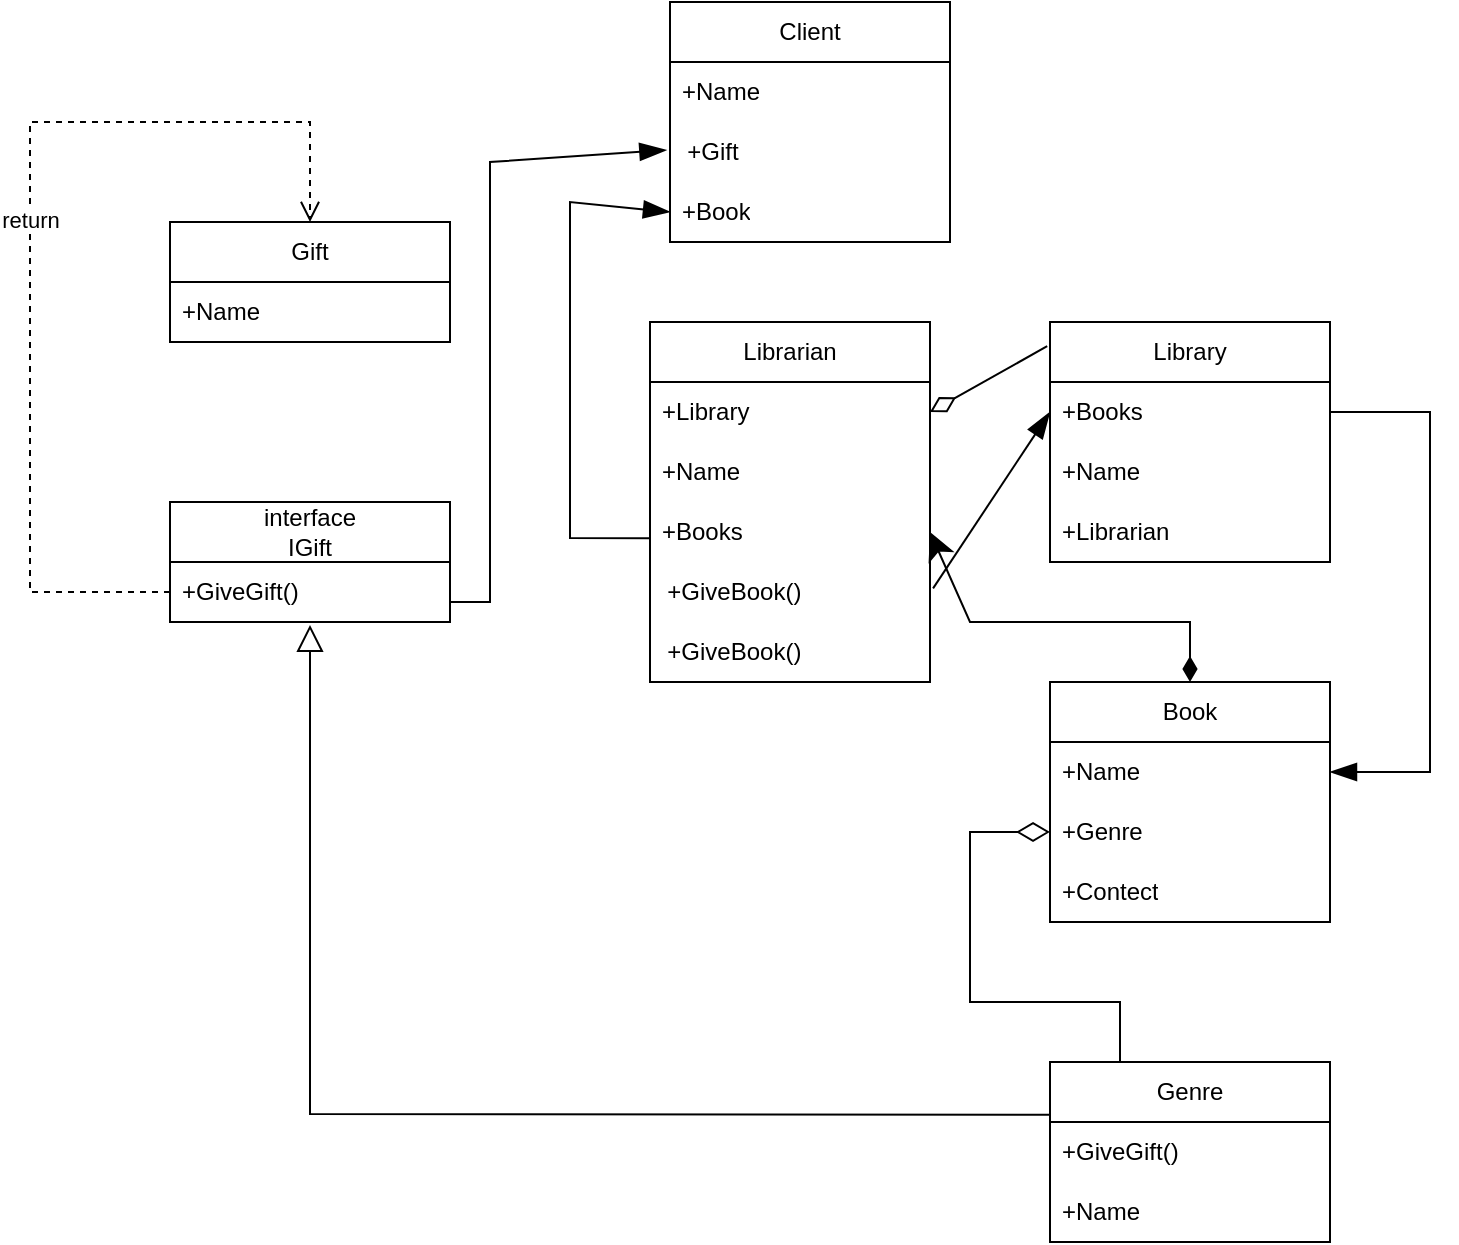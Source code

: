 <mxfile version="20.6.2" type="device"><diagram id="C5RBs43oDa-KdzZeNtuy" name="Page-1"><mxGraphModel dx="965" dy="620" grid="1" gridSize="10" guides="1" tooltips="1" connect="1" arrows="1" fold="1" page="1" pageScale="1" pageWidth="827" pageHeight="1169" math="0" shadow="0"><root><mxCell id="WIyWlLk6GJQsqaUBKTNV-0"/><mxCell id="WIyWlLk6GJQsqaUBKTNV-1" parent="WIyWlLk6GJQsqaUBKTNV-0"/><mxCell id="9zY1Xs7_TW2L8gMZqiwQ-46" value="Gift" style="swimlane;fontStyle=0;childLayout=stackLayout;horizontal=1;startSize=30;horizontalStack=0;resizeParent=1;resizeParentMax=0;resizeLast=0;collapsible=1;marginBottom=0;whiteSpace=wrap;html=1;" parent="WIyWlLk6GJQsqaUBKTNV-1" vertex="1"><mxGeometry x="130" y="130" width="140" height="60" as="geometry"/></mxCell><mxCell id="9zY1Xs7_TW2L8gMZqiwQ-47" value="+Name" style="text;strokeColor=none;fillColor=none;align=left;verticalAlign=middle;spacingLeft=4;spacingRight=4;overflow=hidden;points=[[0,0.5],[1,0.5]];portConstraint=eastwest;rotatable=0;whiteSpace=wrap;html=1;" parent="9zY1Xs7_TW2L8gMZqiwQ-46" vertex="1"><mxGeometry y="30" width="140" height="30" as="geometry"/></mxCell><mxCell id="9zY1Xs7_TW2L8gMZqiwQ-50" value="interface&lt;br&gt;IGift" style="swimlane;fontStyle=0;childLayout=stackLayout;horizontal=1;startSize=30;horizontalStack=0;resizeParent=1;resizeParentMax=0;resizeLast=0;collapsible=1;marginBottom=0;whiteSpace=wrap;html=1;" parent="WIyWlLk6GJQsqaUBKTNV-1" vertex="1"><mxGeometry x="130" y="270" width="140" height="60" as="geometry"/></mxCell><mxCell id="9zY1Xs7_TW2L8gMZqiwQ-51" value="+GiveGift()" style="text;strokeColor=none;fillColor=none;align=left;verticalAlign=middle;spacingLeft=4;spacingRight=4;overflow=hidden;points=[[0,0.5],[1,0.5]];portConstraint=eastwest;rotatable=0;whiteSpace=wrap;html=1;" parent="9zY1Xs7_TW2L8gMZqiwQ-50" vertex="1"><mxGeometry y="30" width="140" height="30" as="geometry"/></mxCell><mxCell id="9zY1Xs7_TW2L8gMZqiwQ-54" value="return" style="html=1;verticalAlign=bottom;endArrow=open;dashed=1;endSize=8;rounded=0;strokeWidth=1;entryX=0.5;entryY=0;entryDx=0;entryDy=0;" parent="WIyWlLk6GJQsqaUBKTNV-1" target="9zY1Xs7_TW2L8gMZqiwQ-46" edge="1"><mxGeometry relative="1" as="geometry"><mxPoint x="130" y="315" as="sourcePoint"/><mxPoint x="280" y="370" as="targetPoint"/><Array as="points"><mxPoint x="60" y="315"/><mxPoint x="60" y="175"/><mxPoint x="60" y="80"/><mxPoint x="200" y="80"/></Array></mxGeometry></mxCell><mxCell id="9zY1Xs7_TW2L8gMZqiwQ-55" value="Librarian" style="swimlane;fontStyle=0;childLayout=stackLayout;horizontal=1;startSize=30;horizontalStack=0;resizeParent=1;resizeParentMax=0;resizeLast=0;collapsible=1;marginBottom=0;whiteSpace=wrap;html=1;" parent="WIyWlLk6GJQsqaUBKTNV-1" vertex="1"><mxGeometry x="370" y="180" width="140" height="180" as="geometry"/></mxCell><mxCell id="9zY1Xs7_TW2L8gMZqiwQ-56" value="+Library" style="text;strokeColor=none;fillColor=none;align=left;verticalAlign=middle;spacingLeft=4;spacingRight=4;overflow=hidden;points=[[0,0.5],[1,0.5]];portConstraint=eastwest;rotatable=0;whiteSpace=wrap;html=1;" parent="9zY1Xs7_TW2L8gMZqiwQ-55" vertex="1"><mxGeometry y="30" width="140" height="30" as="geometry"/></mxCell><mxCell id="9zY1Xs7_TW2L8gMZqiwQ-85" value="" style="endArrow=blockThin;html=1;rounded=0;strokeWidth=1;endSize=11;exitX=1.011;exitY=0.439;exitDx=0;exitDy=0;exitPerimeter=0;endFill=1;entryX=0;entryY=0.5;entryDx=0;entryDy=0;" parent="9zY1Xs7_TW2L8gMZqiwQ-55" target="9zY1Xs7_TW2L8gMZqiwQ-79" edge="1"><mxGeometry width="50" height="50" relative="1" as="geometry"><mxPoint y="108.17" as="sourcePoint"/><mxPoint x="-40" y="-100" as="targetPoint"/><Array as="points"><mxPoint x="-40" y="108"/><mxPoint x="-40" y="-60"/></Array></mxGeometry></mxCell><mxCell id="9zY1Xs7_TW2L8gMZqiwQ-57" value="+Name" style="text;strokeColor=none;fillColor=none;align=left;verticalAlign=middle;spacingLeft=4;spacingRight=4;overflow=hidden;points=[[0,0.5],[1,0.5]];portConstraint=eastwest;rotatable=0;whiteSpace=wrap;html=1;" parent="9zY1Xs7_TW2L8gMZqiwQ-55" vertex="1"><mxGeometry y="60" width="140" height="30" as="geometry"/></mxCell><mxCell id="9zY1Xs7_TW2L8gMZqiwQ-58" value="+Books" style="text;strokeColor=none;fillColor=none;align=left;verticalAlign=middle;spacingLeft=4;spacingRight=4;overflow=hidden;points=[[0,0.5],[1,0.5]];portConstraint=eastwest;rotatable=0;whiteSpace=wrap;html=1;" parent="9zY1Xs7_TW2L8gMZqiwQ-55" vertex="1"><mxGeometry y="90" width="140" height="30" as="geometry"/></mxCell><mxCell id="9zY1Xs7_TW2L8gMZqiwQ-72" value="&amp;nbsp; +GiveBook()" style="text;html=1;align=left;verticalAlign=middle;resizable=0;points=[];autosize=1;strokeColor=none;fillColor=none;" parent="9zY1Xs7_TW2L8gMZqiwQ-55" vertex="1"><mxGeometry y="120" width="140" height="30" as="geometry"/></mxCell><mxCell id="9zY1Xs7_TW2L8gMZqiwQ-84" value="&amp;nbsp; +GiveBook()" style="text;html=1;align=left;verticalAlign=middle;resizable=0;points=[];autosize=1;strokeColor=none;fillColor=none;" parent="9zY1Xs7_TW2L8gMZqiwQ-55" vertex="1"><mxGeometry y="150" width="140" height="30" as="geometry"/></mxCell><mxCell id="9zY1Xs7_TW2L8gMZqiwQ-59" value="Library" style="swimlane;fontStyle=0;childLayout=stackLayout;horizontal=1;startSize=30;horizontalStack=0;resizeParent=1;resizeParentMax=0;resizeLast=0;collapsible=1;marginBottom=0;whiteSpace=wrap;html=1;" parent="WIyWlLk6GJQsqaUBKTNV-1" vertex="1"><mxGeometry x="570" y="180" width="140" height="120" as="geometry"/></mxCell><mxCell id="9zY1Xs7_TW2L8gMZqiwQ-60" value="+Books" style="text;strokeColor=none;fillColor=none;align=left;verticalAlign=middle;spacingLeft=4;spacingRight=4;overflow=hidden;points=[[0,0.5],[1,0.5]];portConstraint=eastwest;rotatable=0;whiteSpace=wrap;html=1;" parent="9zY1Xs7_TW2L8gMZqiwQ-59" vertex="1"><mxGeometry y="30" width="140" height="30" as="geometry"/></mxCell><mxCell id="9zY1Xs7_TW2L8gMZqiwQ-61" value="+Name" style="text;strokeColor=none;fillColor=none;align=left;verticalAlign=middle;spacingLeft=4;spacingRight=4;overflow=hidden;points=[[0,0.5],[1,0.5]];portConstraint=eastwest;rotatable=0;whiteSpace=wrap;html=1;" parent="9zY1Xs7_TW2L8gMZqiwQ-59" vertex="1"><mxGeometry y="60" width="140" height="30" as="geometry"/></mxCell><mxCell id="9zY1Xs7_TW2L8gMZqiwQ-62" value="+Librarian" style="text;strokeColor=none;fillColor=none;align=left;verticalAlign=middle;spacingLeft=4;spacingRight=4;overflow=hidden;points=[[0,0.5],[1,0.5]];portConstraint=eastwest;rotatable=0;whiteSpace=wrap;html=1;" parent="9zY1Xs7_TW2L8gMZqiwQ-59" vertex="1"><mxGeometry y="90" width="140" height="30" as="geometry"/></mxCell><mxCell id="9zY1Xs7_TW2L8gMZqiwQ-63" value="Book" style="swimlane;fontStyle=0;childLayout=stackLayout;horizontal=1;startSize=30;horizontalStack=0;resizeParent=1;resizeParentMax=0;resizeLast=0;collapsible=1;marginBottom=0;whiteSpace=wrap;html=1;" parent="WIyWlLk6GJQsqaUBKTNV-1" vertex="1"><mxGeometry x="570" y="360" width="140" height="120" as="geometry"/></mxCell><mxCell id="9zY1Xs7_TW2L8gMZqiwQ-64" value="+Name" style="text;strokeColor=none;fillColor=none;align=left;verticalAlign=middle;spacingLeft=4;spacingRight=4;overflow=hidden;points=[[0,0.5],[1,0.5]];portConstraint=eastwest;rotatable=0;whiteSpace=wrap;html=1;" parent="9zY1Xs7_TW2L8gMZqiwQ-63" vertex="1"><mxGeometry y="30" width="140" height="30" as="geometry"/></mxCell><mxCell id="9zY1Xs7_TW2L8gMZqiwQ-65" value="+Genre" style="text;strokeColor=none;fillColor=none;align=left;verticalAlign=middle;spacingLeft=4;spacingRight=4;overflow=hidden;points=[[0,0.5],[1,0.5]];portConstraint=eastwest;rotatable=0;whiteSpace=wrap;html=1;" parent="9zY1Xs7_TW2L8gMZqiwQ-63" vertex="1"><mxGeometry y="60" width="140" height="30" as="geometry"/></mxCell><mxCell id="9zY1Xs7_TW2L8gMZqiwQ-66" value="+Contect" style="text;strokeColor=none;fillColor=none;align=left;verticalAlign=middle;spacingLeft=4;spacingRight=4;overflow=hidden;points=[[0,0.5],[1,0.5]];portConstraint=eastwest;rotatable=0;whiteSpace=wrap;html=1;" parent="9zY1Xs7_TW2L8gMZqiwQ-63" vertex="1"><mxGeometry y="90" width="140" height="30" as="geometry"/></mxCell><mxCell id="9zY1Xs7_TW2L8gMZqiwQ-67" value="Genre" style="swimlane;fontStyle=0;childLayout=stackLayout;horizontal=1;startSize=30;horizontalStack=0;resizeParent=1;resizeParentMax=0;resizeLast=0;collapsible=1;marginBottom=0;whiteSpace=wrap;html=1;" parent="WIyWlLk6GJQsqaUBKTNV-1" vertex="1"><mxGeometry x="570" y="550" width="140" height="90" as="geometry"/></mxCell><mxCell id="9zY1Xs7_TW2L8gMZqiwQ-68" value="+GiveGift()" style="text;strokeColor=none;fillColor=none;align=left;verticalAlign=middle;spacingLeft=4;spacingRight=4;overflow=hidden;points=[[0,0.5],[1,0.5]];portConstraint=eastwest;rotatable=0;whiteSpace=wrap;html=1;" parent="9zY1Xs7_TW2L8gMZqiwQ-67" vertex="1"><mxGeometry y="30" width="140" height="30" as="geometry"/></mxCell><mxCell id="9zY1Xs7_TW2L8gMZqiwQ-69" value="+Name" style="text;strokeColor=none;fillColor=none;align=left;verticalAlign=middle;spacingLeft=4;spacingRight=4;overflow=hidden;points=[[0,0.5],[1,0.5]];portConstraint=eastwest;rotatable=0;whiteSpace=wrap;html=1;" parent="9zY1Xs7_TW2L8gMZqiwQ-67" vertex="1"><mxGeometry y="60" width="140" height="30" as="geometry"/></mxCell><mxCell id="9zY1Xs7_TW2L8gMZqiwQ-71" value="" style="endArrow=block;html=1;rounded=0;strokeWidth=1;endSize=11;exitX=0.002;exitY=-0.121;exitDx=0;exitDy=0;entryX=0.5;entryY=1.048;entryDx=0;entryDy=0;entryPerimeter=0;endFill=0;exitPerimeter=0;" parent="WIyWlLk6GJQsqaUBKTNV-1" source="9zY1Xs7_TW2L8gMZqiwQ-68" target="9zY1Xs7_TW2L8gMZqiwQ-51" edge="1"><mxGeometry width="50" height="50" relative="1" as="geometry"><mxPoint x="610" y="550" as="sourcePoint"/><mxPoint x="660" y="500" as="targetPoint"/><Array as="points"><mxPoint x="200" y="576"/></Array></mxGeometry></mxCell><mxCell id="9zY1Xs7_TW2L8gMZqiwQ-73" value="" style="endArrow=none;html=1;rounded=0;strokeWidth=1;endSize=11;entryX=-0.01;entryY=0.101;entryDx=0;entryDy=0;endFill=0;entryPerimeter=0;startArrow=diamondThin;startFill=0;startSize=12;" parent="WIyWlLk6GJQsqaUBKTNV-1" target="9zY1Xs7_TW2L8gMZqiwQ-59" edge="1"><mxGeometry width="50" height="50" relative="1" as="geometry"><mxPoint x="510" y="225" as="sourcePoint"/><mxPoint x="550" y="450" as="targetPoint"/></mxGeometry></mxCell><mxCell id="9zY1Xs7_TW2L8gMZqiwQ-74" value="" style="endArrow=blockThin;html=1;rounded=0;strokeWidth=1;endSize=11;exitX=1.011;exitY=0.439;exitDx=0;exitDy=0;exitPerimeter=0;entryX=0;entryY=0.5;entryDx=0;entryDy=0;endFill=1;" parent="WIyWlLk6GJQsqaUBKTNV-1" source="9zY1Xs7_TW2L8gMZqiwQ-72" target="9zY1Xs7_TW2L8gMZqiwQ-60" edge="1"><mxGeometry width="50" height="50" relative="1" as="geometry"><mxPoint x="520" y="350" as="sourcePoint"/><mxPoint x="570" y="300" as="targetPoint"/></mxGeometry></mxCell><mxCell id="9zY1Xs7_TW2L8gMZqiwQ-75" value="" style="endArrow=blockThin;html=1;rounded=0;strokeWidth=1;endSize=11;exitX=1;exitY=0.5;exitDx=0;exitDy=0;entryX=1;entryY=0.5;entryDx=0;entryDy=0;endFill=1;" parent="WIyWlLk6GJQsqaUBKTNV-1" source="9zY1Xs7_TW2L8gMZqiwQ-60" target="9zY1Xs7_TW2L8gMZqiwQ-64" edge="1"><mxGeometry width="50" height="50" relative="1" as="geometry"><mxPoint x="521.54" y="323.17" as="sourcePoint"/><mxPoint x="580.0" y="235" as="targetPoint"/><Array as="points"><mxPoint x="760" y="225"/><mxPoint x="760" y="405"/></Array></mxGeometry></mxCell><mxCell id="9zY1Xs7_TW2L8gMZqiwQ-76" value="" style="endArrow=none;html=1;rounded=0;strokeWidth=1;endSize=11;entryX=0.25;entryY=0;entryDx=0;entryDy=0;endFill=0;exitX=0;exitY=0.5;exitDx=0;exitDy=0;startArrow=diamondThin;startFill=0;startSize=14;" parent="WIyWlLk6GJQsqaUBKTNV-1" source="9zY1Xs7_TW2L8gMZqiwQ-65" target="9zY1Xs7_TW2L8gMZqiwQ-67" edge="1"><mxGeometry width="50" height="50" relative="1" as="geometry"><mxPoint x="520.0" y="235" as="sourcePoint"/><mxPoint x="578.6" y="202.12" as="targetPoint"/><Array as="points"><mxPoint x="530" y="435"/><mxPoint x="530" y="520"/><mxPoint x="605" y="520"/></Array></mxGeometry></mxCell><mxCell id="9zY1Xs7_TW2L8gMZqiwQ-77" value="Client" style="swimlane;fontStyle=0;childLayout=stackLayout;horizontal=1;startSize=30;horizontalStack=0;resizeParent=1;resizeParentMax=0;resizeLast=0;collapsible=1;marginBottom=0;whiteSpace=wrap;html=1;" parent="WIyWlLk6GJQsqaUBKTNV-1" vertex="1"><mxGeometry x="380" y="20" width="140" height="120" as="geometry"/></mxCell><mxCell id="9zY1Xs7_TW2L8gMZqiwQ-78" value="+Name" style="text;strokeColor=none;fillColor=none;align=left;verticalAlign=middle;spacingLeft=4;spacingRight=4;overflow=hidden;points=[[0,0.5],[1,0.5]];portConstraint=eastwest;rotatable=0;whiteSpace=wrap;html=1;" parent="9zY1Xs7_TW2L8gMZqiwQ-77" vertex="1"><mxGeometry y="30" width="140" height="30" as="geometry"/></mxCell><mxCell id="9zY1Xs7_TW2L8gMZqiwQ-81" value="&amp;nbsp; +Gift" style="text;html=1;align=left;verticalAlign=middle;resizable=0;points=[];autosize=1;strokeColor=none;fillColor=none;" parent="9zY1Xs7_TW2L8gMZqiwQ-77" vertex="1"><mxGeometry y="60" width="140" height="30" as="geometry"/></mxCell><mxCell id="9zY1Xs7_TW2L8gMZqiwQ-79" value="+Book" style="text;strokeColor=none;fillColor=none;align=left;verticalAlign=middle;spacingLeft=4;spacingRight=4;overflow=hidden;points=[[0,0.5],[1,0.5]];portConstraint=eastwest;rotatable=0;whiteSpace=wrap;html=1;" parent="9zY1Xs7_TW2L8gMZqiwQ-77" vertex="1"><mxGeometry y="90" width="140" height="30" as="geometry"/></mxCell><mxCell id="9zY1Xs7_TW2L8gMZqiwQ-82" value="" style="endArrow=blockThin;html=1;rounded=0;strokeWidth=1;endSize=11;entryX=-0.013;entryY=0.468;entryDx=0;entryDy=0;entryPerimeter=0;endFill=1;" parent="WIyWlLk6GJQsqaUBKTNV-1" target="9zY1Xs7_TW2L8gMZqiwQ-81" edge="1"><mxGeometry width="50" height="50" relative="1" as="geometry"><mxPoint x="270" y="320" as="sourcePoint"/><mxPoint x="320" y="270" as="targetPoint"/><Array as="points"><mxPoint x="290" y="320"/><mxPoint x="290" y="100"/></Array></mxGeometry></mxCell><mxCell id="9zY1Xs7_TW2L8gMZqiwQ-83" value="" style="endArrow=classic;html=1;rounded=0;strokeWidth=1;endSize=11;entryX=1;entryY=0.5;entryDx=0;entryDy=0;exitX=0.5;exitY=0;exitDx=0;exitDy=0;startArrow=diamondThin;startFill=1;targetPerimeterSpacing=3;sourcePerimeterSpacing=4;startSize=10;" parent="WIyWlLk6GJQsqaUBKTNV-1" source="9zY1Xs7_TW2L8gMZqiwQ-63" target="9zY1Xs7_TW2L8gMZqiwQ-58" edge="1"><mxGeometry width="50" height="50" relative="1" as="geometry"><mxPoint x="420" y="420" as="sourcePoint"/><mxPoint x="470" y="370" as="targetPoint"/><Array as="points"><mxPoint x="640" y="330"/><mxPoint x="530" y="330"/></Array></mxGeometry></mxCell></root></mxGraphModel></diagram></mxfile>